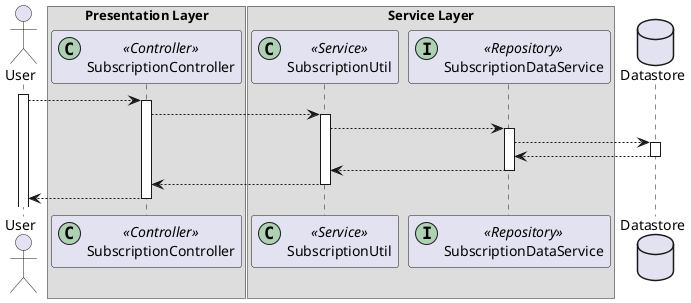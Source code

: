 @startuml

actor User
box Presentation Layer
participant SubscriptionController << (C,#ADD1B2) Controller >>
end box
box Domain Layer
end box
box Service Layer
participant SubscriptionUtil << (C,#ADD1B2) Service >>
participant SubscriptionDataService << (I,#ADD1B2) Repository >>
end box
database Datastore

activate User

User --> SubscriptionController
activate SubscriptionController

SubscriptionController --> SubscriptionUtil
activate SubscriptionUtil

SubscriptionUtil --> SubscriptionDataService
activate SubscriptionDataService

SubscriptionDataService --> Datastore
activate Datastore

Datastore --> SubscriptionDataService
deactivate Datastore

SubscriptionDataService --> SubscriptionUtil
deactivate SubscriptionDataService

SubscriptionUtil --> SubscriptionController
deactivate SubscriptionUtil

SubscriptionController --> User
deactivate SubscriptionController

@enduml